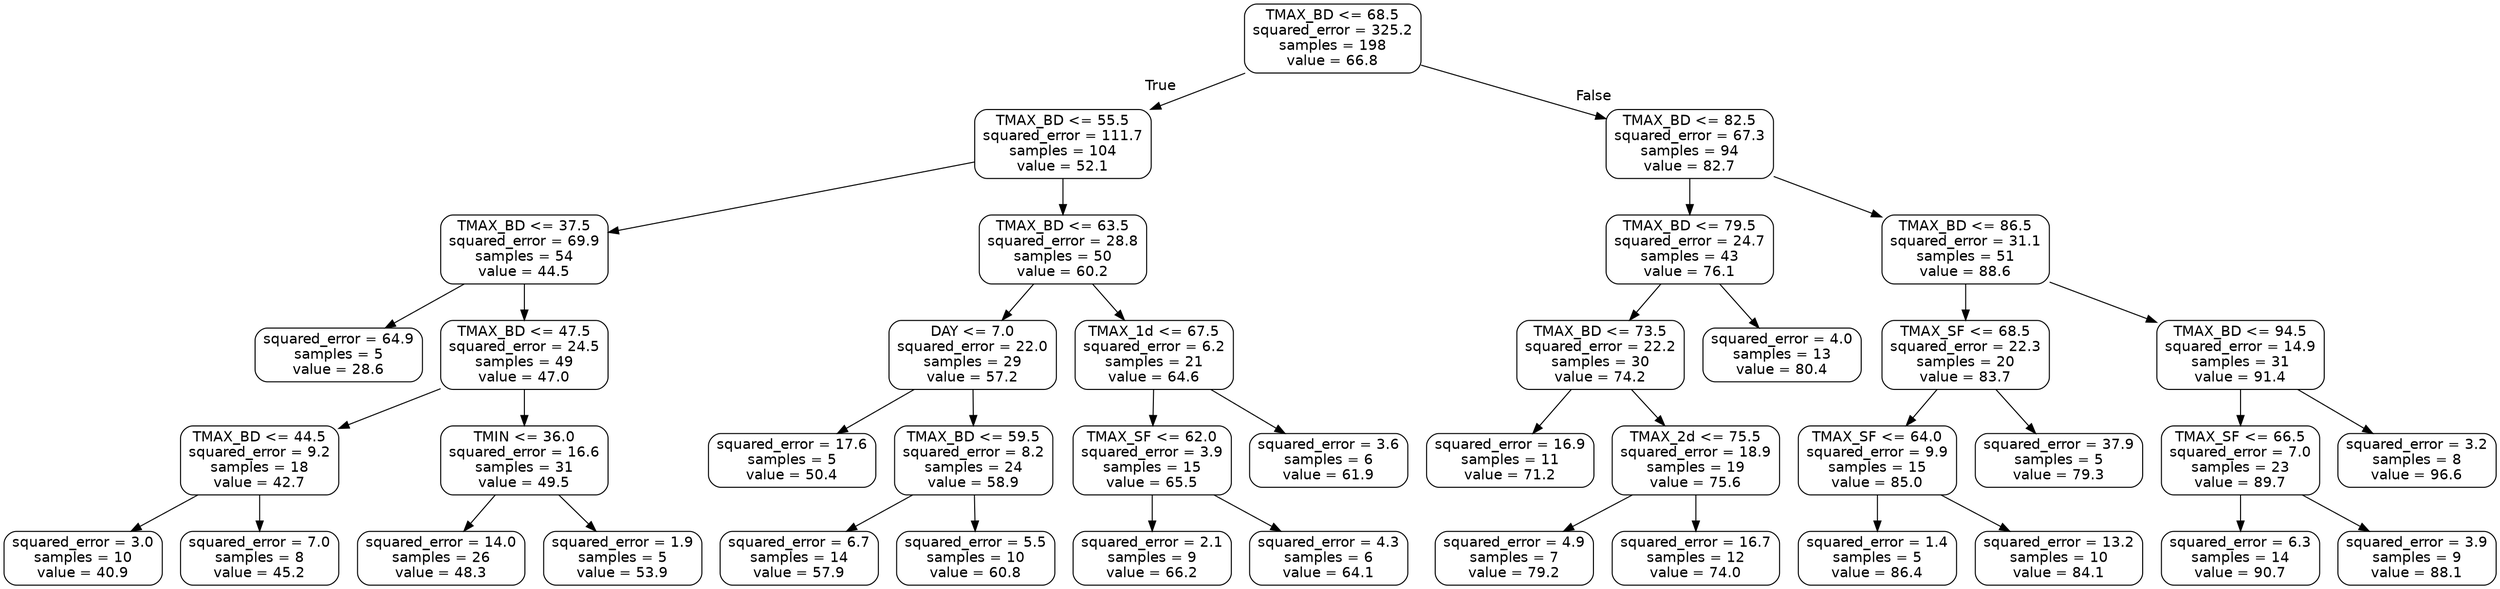 digraph Tree {
node [shape=box, style="rounded", color="black", fontname="helvetica"] ;
edge [fontname="helvetica"] ;
0 [label="TMAX_BD <= 68.5\nsquared_error = 325.2\nsamples = 198\nvalue = 66.8"] ;
1 [label="TMAX_BD <= 55.5\nsquared_error = 111.7\nsamples = 104\nvalue = 52.1"] ;
0 -> 1 [labeldistance=2.5, labelangle=45, headlabel="True"] ;
2 [label="TMAX_BD <= 37.5\nsquared_error = 69.9\nsamples = 54\nvalue = 44.5"] ;
1 -> 2 ;
3 [label="squared_error = 64.9\nsamples = 5\nvalue = 28.6"] ;
2 -> 3 ;
4 [label="TMAX_BD <= 47.5\nsquared_error = 24.5\nsamples = 49\nvalue = 47.0"] ;
2 -> 4 ;
5 [label="TMAX_BD <= 44.5\nsquared_error = 9.2\nsamples = 18\nvalue = 42.7"] ;
4 -> 5 ;
6 [label="squared_error = 3.0\nsamples = 10\nvalue = 40.9"] ;
5 -> 6 ;
7 [label="squared_error = 7.0\nsamples = 8\nvalue = 45.2"] ;
5 -> 7 ;
8 [label="TMIN <= 36.0\nsquared_error = 16.6\nsamples = 31\nvalue = 49.5"] ;
4 -> 8 ;
9 [label="squared_error = 14.0\nsamples = 26\nvalue = 48.3"] ;
8 -> 9 ;
10 [label="squared_error = 1.9\nsamples = 5\nvalue = 53.9"] ;
8 -> 10 ;
11 [label="TMAX_BD <= 63.5\nsquared_error = 28.8\nsamples = 50\nvalue = 60.2"] ;
1 -> 11 ;
12 [label="DAY <= 7.0\nsquared_error = 22.0\nsamples = 29\nvalue = 57.2"] ;
11 -> 12 ;
13 [label="squared_error = 17.6\nsamples = 5\nvalue = 50.4"] ;
12 -> 13 ;
14 [label="TMAX_BD <= 59.5\nsquared_error = 8.2\nsamples = 24\nvalue = 58.9"] ;
12 -> 14 ;
15 [label="squared_error = 6.7\nsamples = 14\nvalue = 57.9"] ;
14 -> 15 ;
16 [label="squared_error = 5.5\nsamples = 10\nvalue = 60.8"] ;
14 -> 16 ;
17 [label="TMAX_1d <= 67.5\nsquared_error = 6.2\nsamples = 21\nvalue = 64.6"] ;
11 -> 17 ;
18 [label="TMAX_SF <= 62.0\nsquared_error = 3.9\nsamples = 15\nvalue = 65.5"] ;
17 -> 18 ;
19 [label="squared_error = 2.1\nsamples = 9\nvalue = 66.2"] ;
18 -> 19 ;
20 [label="squared_error = 4.3\nsamples = 6\nvalue = 64.1"] ;
18 -> 20 ;
21 [label="squared_error = 3.6\nsamples = 6\nvalue = 61.9"] ;
17 -> 21 ;
22 [label="TMAX_BD <= 82.5\nsquared_error = 67.3\nsamples = 94\nvalue = 82.7"] ;
0 -> 22 [labeldistance=2.5, labelangle=-45, headlabel="False"] ;
23 [label="TMAX_BD <= 79.5\nsquared_error = 24.7\nsamples = 43\nvalue = 76.1"] ;
22 -> 23 ;
24 [label="TMAX_BD <= 73.5\nsquared_error = 22.2\nsamples = 30\nvalue = 74.2"] ;
23 -> 24 ;
25 [label="squared_error = 16.9\nsamples = 11\nvalue = 71.2"] ;
24 -> 25 ;
26 [label="TMAX_2d <= 75.5\nsquared_error = 18.9\nsamples = 19\nvalue = 75.6"] ;
24 -> 26 ;
27 [label="squared_error = 4.9\nsamples = 7\nvalue = 79.2"] ;
26 -> 27 ;
28 [label="squared_error = 16.7\nsamples = 12\nvalue = 74.0"] ;
26 -> 28 ;
29 [label="squared_error = 4.0\nsamples = 13\nvalue = 80.4"] ;
23 -> 29 ;
30 [label="TMAX_BD <= 86.5\nsquared_error = 31.1\nsamples = 51\nvalue = 88.6"] ;
22 -> 30 ;
31 [label="TMAX_SF <= 68.5\nsquared_error = 22.3\nsamples = 20\nvalue = 83.7"] ;
30 -> 31 ;
32 [label="TMAX_SF <= 64.0\nsquared_error = 9.9\nsamples = 15\nvalue = 85.0"] ;
31 -> 32 ;
33 [label="squared_error = 1.4\nsamples = 5\nvalue = 86.4"] ;
32 -> 33 ;
34 [label="squared_error = 13.2\nsamples = 10\nvalue = 84.1"] ;
32 -> 34 ;
35 [label="squared_error = 37.9\nsamples = 5\nvalue = 79.3"] ;
31 -> 35 ;
36 [label="TMAX_BD <= 94.5\nsquared_error = 14.9\nsamples = 31\nvalue = 91.4"] ;
30 -> 36 ;
37 [label="TMAX_SF <= 66.5\nsquared_error = 7.0\nsamples = 23\nvalue = 89.7"] ;
36 -> 37 ;
38 [label="squared_error = 6.3\nsamples = 14\nvalue = 90.7"] ;
37 -> 38 ;
39 [label="squared_error = 3.9\nsamples = 9\nvalue = 88.1"] ;
37 -> 39 ;
40 [label="squared_error = 3.2\nsamples = 8\nvalue = 96.6"] ;
36 -> 40 ;
}
